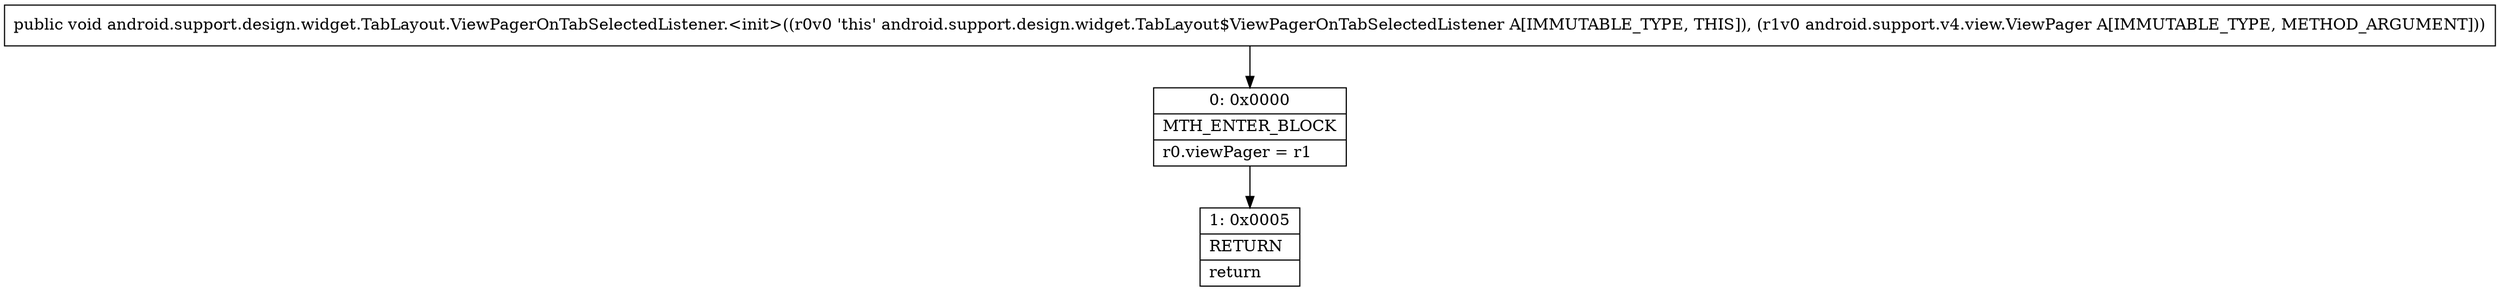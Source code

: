 digraph "CFG forandroid.support.design.widget.TabLayout.ViewPagerOnTabSelectedListener.\<init\>(Landroid\/support\/v4\/view\/ViewPager;)V" {
Node_0 [shape=record,label="{0\:\ 0x0000|MTH_ENTER_BLOCK\l|r0.viewPager = r1\l}"];
Node_1 [shape=record,label="{1\:\ 0x0005|RETURN\l|return\l}"];
MethodNode[shape=record,label="{public void android.support.design.widget.TabLayout.ViewPagerOnTabSelectedListener.\<init\>((r0v0 'this' android.support.design.widget.TabLayout$ViewPagerOnTabSelectedListener A[IMMUTABLE_TYPE, THIS]), (r1v0 android.support.v4.view.ViewPager A[IMMUTABLE_TYPE, METHOD_ARGUMENT])) }"];
MethodNode -> Node_0;
Node_0 -> Node_1;
}

